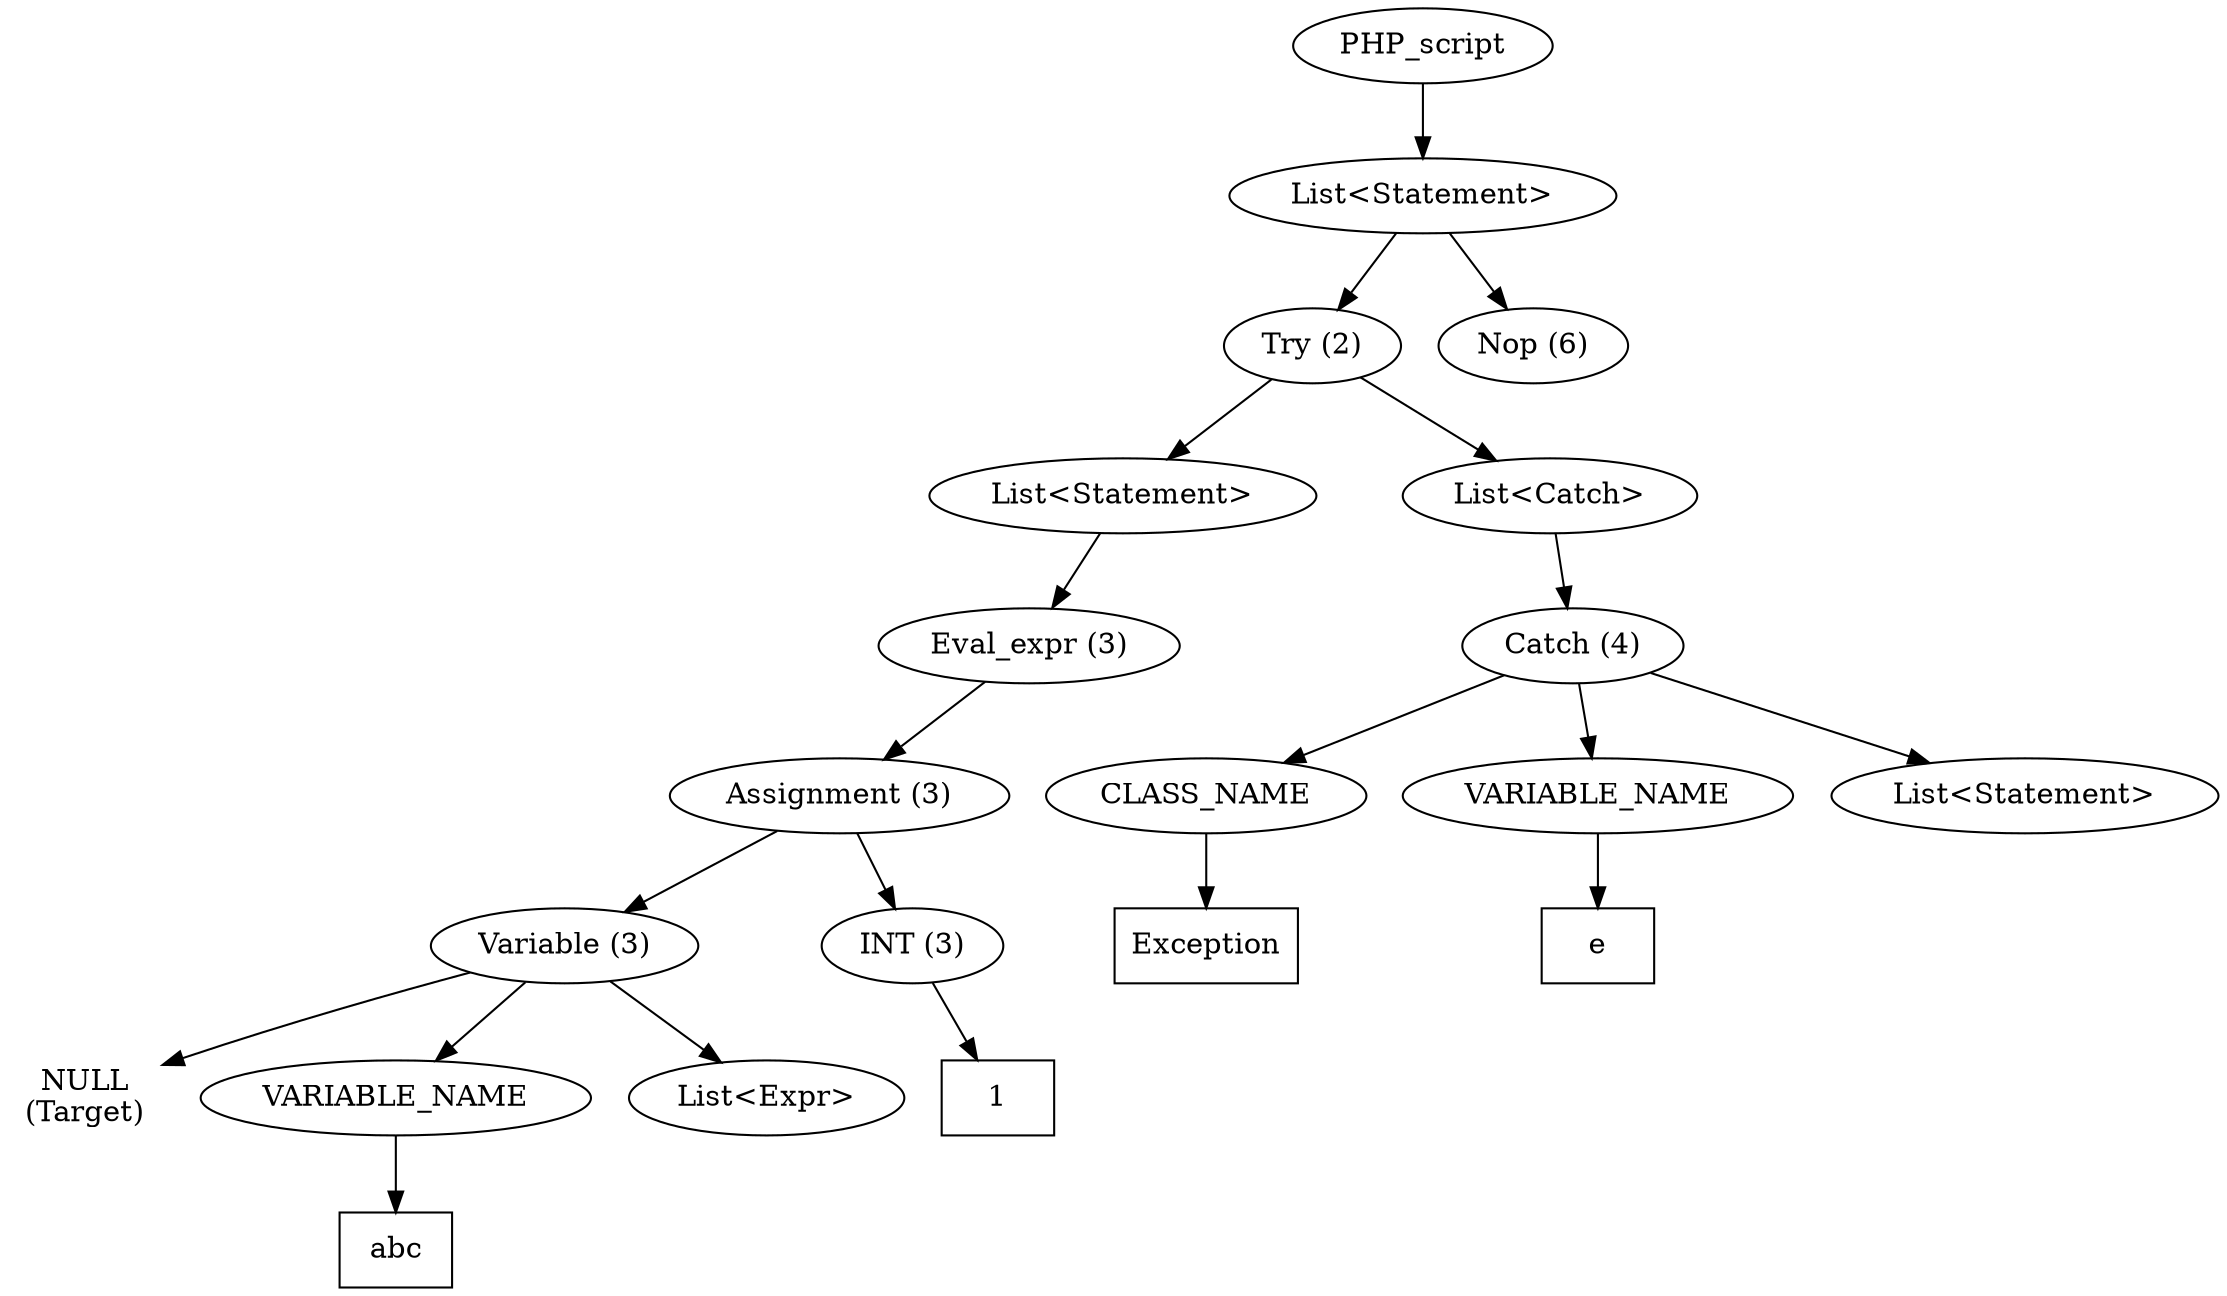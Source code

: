 /*
 * AST in dot format generated by phc -- the PHP compiler
 */

digraph AST {
ordering=out;
node_0 [label="PHP_script"];
node_1 [label="List<Statement>"];
node_0 -> node_1;
node_2 [label="Try (2)"];
node_1 -> node_2;
node_3 [label="List<Statement>"];
node_2 -> node_3;
node_4 [label="Eval_expr (3)"];
node_3 -> node_4;
node_5 [label="Assignment (3)"];
node_4 -> node_5;
node_6 [label="Variable (3)"];
node_5 -> node_6;
node_7 [label="NULL\n(Target)", shape=plaintext]
node_6 -> node_7;
node_8 [label="VARIABLE_NAME"];
node_6 -> node_8;
node_9 [label="abc", shape=box]
node_8 -> node_9;
node_10 [label="List<Expr>"];
node_6 -> node_10;
node_11 [label="INT (3)"];
node_5 -> node_11;
node_12 [label="1", shape=box]
node_11 -> node_12;
node_13 [label="List<Catch>"];
node_2 -> node_13;
node_14 [label="Catch (4)"];
node_13 -> node_14;
node_15 [label="CLASS_NAME"];
node_14 -> node_15;
node_16 [label="Exception", shape=box]
node_15 -> node_16;
node_17 [label="VARIABLE_NAME"];
node_14 -> node_17;
node_18 [label="e", shape=box]
node_17 -> node_18;
node_19 [label="List<Statement>"];
node_14 -> node_19;
node_20 [label="Nop (6)"];
node_1 -> node_20;
}